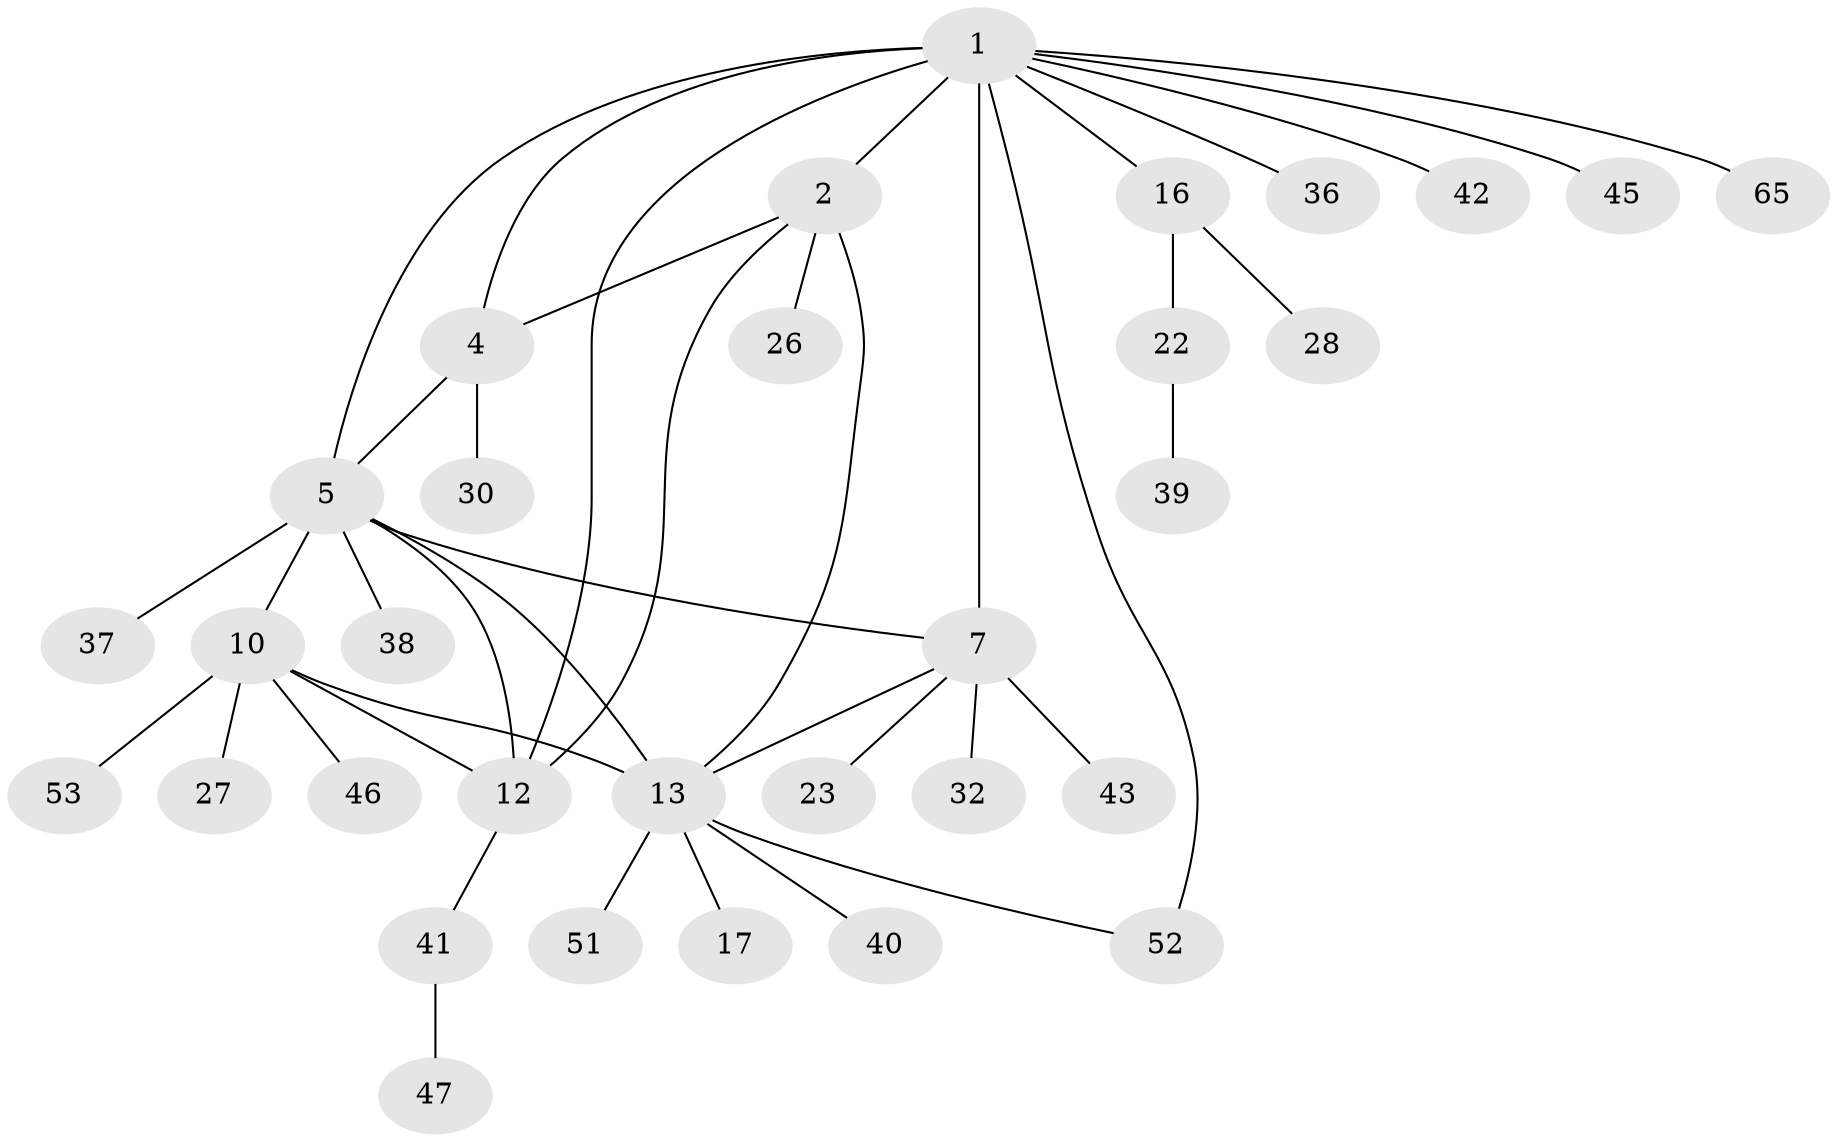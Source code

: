 // original degree distribution, {5: 0.03076923076923077, 8: 0.015384615384615385, 6: 0.06153846153846154, 10: 0.015384615384615385, 4: 0.06153846153846154, 7: 0.046153846153846156, 9: 0.015384615384615385, 1: 0.5846153846153846, 3: 0.03076923076923077, 2: 0.13846153846153847}
// Generated by graph-tools (version 1.1) at 2025/19/03/04/25 18:19:51]
// undirected, 32 vertices, 41 edges
graph export_dot {
graph [start="1"]
  node [color=gray90,style=filled];
  1 [super="+9+3"];
  2 [super="+29+33+25"];
  4 [super="+24+6+61"];
  5 [super="+35+44"];
  7 [super="+49+60+19+8+31"];
  10 [super="+11+21"];
  12 [super="+18+34+62+56+48"];
  13 [super="+15+14"];
  16 [super="+54"];
  17;
  22;
  23;
  26;
  27;
  28;
  30;
  32;
  36;
  37;
  38;
  39;
  40;
  41;
  42 [super="+50"];
  43;
  45;
  46 [super="+55"];
  47;
  51;
  52;
  53;
  65;
  1 -- 2 [weight=2];
  1 -- 12 [weight=2];
  1 -- 45;
  1 -- 52;
  1 -- 36;
  1 -- 7 [weight=2];
  1 -- 5;
  1 -- 16;
  1 -- 65;
  1 -- 4;
  1 -- 42;
  2 -- 26;
  2 -- 13;
  2 -- 12;
  2 -- 4;
  4 -- 5 [weight=2];
  4 -- 30;
  5 -- 10;
  5 -- 37;
  5 -- 38;
  5 -- 12;
  5 -- 13;
  5 -- 7;
  7 -- 23;
  7 -- 43;
  7 -- 13;
  7 -- 32;
  10 -- 12 [weight=2];
  10 -- 13;
  10 -- 46;
  10 -- 53;
  10 -- 27;
  12 -- 41;
  13 -- 40;
  13 -- 51;
  13 -- 52;
  13 -- 17;
  16 -- 22;
  16 -- 28;
  22 -- 39;
  41 -- 47;
}
